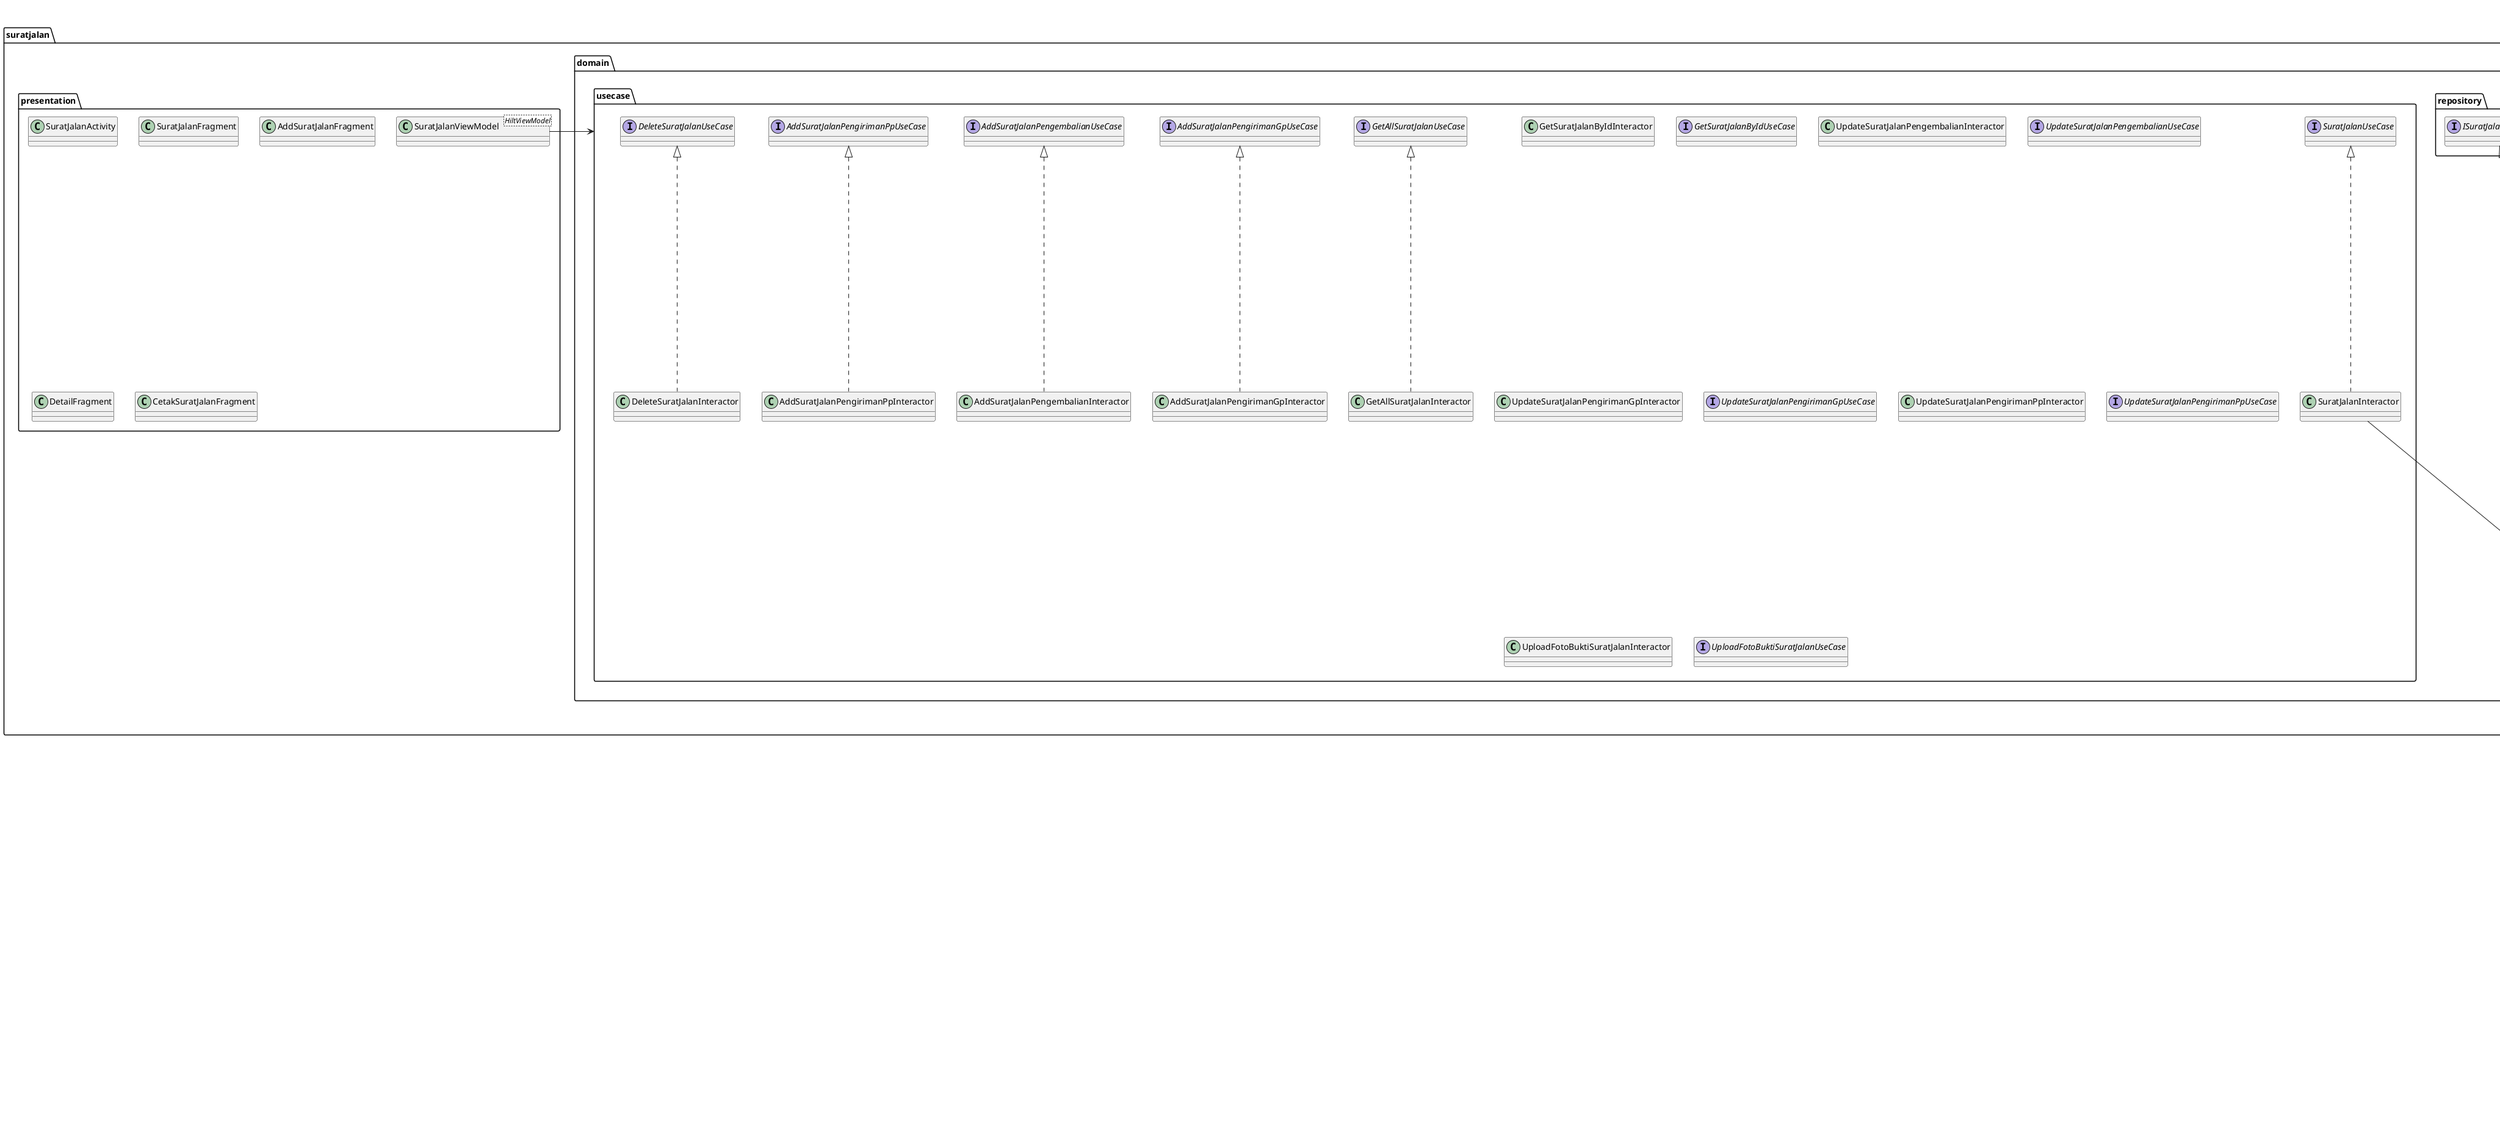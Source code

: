 @startuml
'https://plantuml.com/class-diagram

class suratjalan.domain.usecase.SuratJalanInteractor implements suratjalan.domain.usecase.SuratJalanUseCase
class suratjalan.data.source.remote.SuratJalanRemoteDataSource
interface suratjalan.domain.usecase.SuratJalanUseCase

class suratjalan.domain.usecase.GetAllSuratJalanInteractor implements suratjalan.domain.usecase.GetAllSuratJalanUseCase
interface suratjalan.domain.usecase.GetAllSuratJalanUseCase

class suratjalan.domain.usecase.AddSuratJalanPengirimanGpInteractor implements suratjalan.domain.usecase.AddSuratJalanPengirimanGpUseCase
interface suratjalan.domain.usecase.AddSuratJalanPengirimanGpUseCase

class suratjalan.domain.usecase.AddSuratJalanPengembalianInteractor implements suratjalan.domain.usecase.AddSuratJalanPengembalianUseCase
interface suratjalan.domain.usecase.AddSuratJalanPengembalianUseCase

class suratjalan.domain.usecase.AddSuratJalanPengirimanPpInteractor implements suratjalan.domain.usecase.AddSuratJalanPengirimanPpUseCase
interface suratjalan.domain.usecase.AddSuratJalanPengirimanPpUseCase

class suratjalan.domain.usecase.DeleteSuratJalanInteractor implements suratjalan.domain.usecase.DeleteSuratJalanUseCase
interface suratjalan.domain.usecase.DeleteSuratJalanUseCase

class suratjalan.domain.usecase.GetAllSuratJalanInteractor
interface suratjalan.domain.usecase.GetAllSuratJalanUseCase

class suratjalan.domain.usecase.GetSuratJalanByIdInteractor
interface suratjalan.domain.usecase.GetSuratJalanByIdUseCase

class suratjalan.domain.usecase.UpdateSuratJalanPengembalianInteractor
interface suratjalan.domain.usecase.UpdateSuratJalanPengembalianUseCase

class suratjalan.domain.usecase.UpdateSuratJalanPengirimanGpInteractor
interface suratjalan.domain.usecase.UpdateSuratJalanPengirimanGpUseCase

class suratjalan.domain.usecase.UpdateSuratJalanPengirimanPpInteractor
interface suratjalan.domain.usecase.UpdateSuratJalanPengirimanPpUseCase

class suratjalan.domain.usecase.UploadFotoBuktiSuratJalanInteractor
interface suratjalan.domain.usecase.UploadFotoBuktiSuratJalanUseCase

interface suratjalan.domain.repository.ISuratJalanRepository
interface suratjalan.data.source.remote.network.SuratJalanService
class suratjalan.data.SuratJalanRepository implements suratjalan.domain.repository.ISuratJalanRepository
suratjalan.data.SuratJalanRepository -u> suratjalan.data.source.remote.SuratJalanRemoteDataSource
suratjalan.data.SuratJalanRepository -> suratjalan.data.source.remote.StorageDataSource
suratjalan.domain.usecase.SuratJalanInteractor --d> suratjalan.data.SuratJalanRepository
suratjalan.presentation.SuratJalanViewModel -d> suratjalan.domain.usecase
suratjalan.data.source.remote.SuratJalanRemoteDataSource -l> suratjalan.data.source.remote.network.SuratJalanService
class suratjalan.presentation.SuratJalanViewModel<HiltViewModel>
class suratjalan.presentation.SuratJalanActivity
class suratjalan.presentation.SuratJalanFragment
class suratjalan.presentation.AddSuratJalanFragment
class suratjalan.presentation.DetailFragment
class suratjalan.presentation.CetakSuratJalanFragment


class SuratJalanCreateFragment{
    -binding
    -navController
    -suratJalanViewModel
    -logisticViewModel
    initListener()
    addSuratJalan()
    onNavigationItemSelected()
}

class SessionManager {
    -pref
    -editor
    +KEY_LOGIN
    +KEY_TOKEN
    +KEY_USER_ID
    +KEY_ROLE
    +createLoginSession()
    +logout()
    +isLogin()
    +saveToPreference()
    +getFromPreference()
}

abstract NetworkModule<SingletonComponent> {
    +provideFirebaseReference()
    +provideConnectivityManager()
    +provideOkHttpClient()
    +provideDistanceMatrixService()
    +provideRetrofit()
    +provideApiService()
    +provideAuthService()
    +provideUserService()
    +provideBarangService()
    +provideDeliveryOrderService()
    +provideProyekService()
    +providePerusahaanService()
    +provideGudangService()
    +providePeminjamanService()
    +providePengembalianService()
    +provideAksesBarangService()
    +provideKendaraanService()
    +providePreOrderService()
    +provideSuratJalanService()
}
abstract StorageModule<SingletonComponent> {
    +provideSessionManager()
}

abstract RepositoryModule<SingletonComponent> {
    +provideSuratJalanRepository()
    +provideTourismRepository()
    +provideLogisticRepository()
    +provideLogisticRepository()
    +provideStorageRepository()
    +provideKendaraanRepository()
    +providePeminjamanRepository()
    +providePengembalianRepository()
    +providePerusahaanRepository()
    +provideGudangRepository()
    +provideProyekRepository()
    +provideBarangRepository()
    +provideAksesBarangRepository()
    +provideDeliveryOrderRepository()
}
abstract AppModule<ViewModelComponent> {
    +provideTourismUseCase()
    +provideSuratJalanUseCase()
    +provideAuthUseCase()
    +provideLogisticUseCase()
    +provideStorageUseCase()
    +provideKendaraanUseCase()
    +providePeminjamanUseCase()
    +providePengembalianUseCase()
    +providePerusahaanUseCase()
    +provideGudangUseCase()
    +provideProyekUseCase()
    +provideBarangUseCase()
    +provideAksesBarangUseCase()
    +provideDeliveryOrderUseCase()
    +providePreOrderUseCase()
    +provideUserUseCase()
    +provideDistanceMatrixUseCase()
}

class AuthViewModel<HiltViewModel> {
    +loginResponse
    +messageResponse
    +state
    +loginUser()
    +loginWithPin()
    +register()
    +logout()
}

class UserViewModel<HiltViewModel>{
    +profileResponse
    +ttd
    +messageResponse
    +state
    +getProfile()
    +updateProfile()
    +updatePassword()
    +uploadPhoto()
    +uploadTTD()
    +getTTD()
}

class DeliveryOrderViewModel<HiltViewModel> {
    +state
    +allDeliveryOrderResponse
    +deliveryOrderDetailResponse
    +pantauDeliveryOrderResponse
    +messageResponse
    +getAllDeliveryOrder()
    +getDeliveryOrderById()
    +addDeliveryOrder()
    +deleteDeliveryOrder()
    +changeStatusDeliveryOrder()
    +uploadFotoBukti()
    +pantauDeliveryOrder()
}

class PerusahaanViewModel<HiltViewModel> {
    +state
    +allPerusahaanResponse
    +perusahaanDetailResponse
    +messageResponse
    +getAllPerusahaan()
    +getPerusahaanById()
    +addPerusahaan()
    +deletePerusahaan()
    +updatePerusahaan()
}

class GudangViewModel<HiltViewModel> {
    +state
    +allGudangResponse
    +gudangDetailResponse
    +messageResponse
    +getAllGudang()
    +getGudangById()
    +addGudang()
    +deleteGudang()
    +updateGudang()
    +tempatiGudang()
}

class KendaranViewModel<HiltViewModel> {
    +state
    +allKendaraanResponse
    +kendaraanDetailResponse
    +messageResponse
    +getAllKendaraan()
    +getKendaraanById()
    +addKendaraan()
    +deleteKendaraan()
    +updateKendaraan()
    +hapusPengendara()
}

enum UserRole {
ADMIN
ADMIN_GUDANG
SUPERVISOR
LOGISTIC
PURCHASING
PROJECT_MANAGER
UMUM
}

enum SuratJalanStatus {
    MENUNGGU_KONFIRMASI_DRIVER
    DRIVER_DALAM_PERJALANAN
    SELESAI
}

enum PengembalianStatus {
    MENUNGGU_PENGEMBALIAN
    SEDANG_DIKEMBALIKAN
    SELESAI
}
enum PeminjamanTipe {
    GUDANG_PROYEK
    PROYEK_PROYEK
}
enum SuratJalanTipe {
    PENGIRIMAN_PROYEK_PROYEK
    PENGIRIMAN_GUDANG_PROYEK
    PENGEMBALIAN
}
enum PeminjamanStatus {
    MENUNGGU_AKSES
    AKSES_DITOLAK
    MENUNGGU_PENGIRIMAN
    SEDANG_DIKIRIM
    DIPINJAM
    SELESAI
}

enum PeminjamanDetailStatus {
    MENUNGGU_AKSES
    DIGUNAKAN
    TIDAK_DIGUNAKAN
    DIPINJAM_PROYEK_LAIN
    DIKEMBALIKAN
}

enum BarangTidakHabisPakaiKondisi {
    BARU
    BEKAS
}

enum DeliveryOrderStatus {
    MENUNGGU_KONFIRMASI_ADMIN_GUDANG
    MENUNGGU_KONFIRMASI_DRIVER
    DRIVER_DALAM_PERJALANAN
    SELESAI
}
class SuratJalanViewModel<HiltViewModel> {
    +state
    +allSuratJalanResponse: LiveData<AllSuratJalanResponse>
    +suratJalanDetailResponse: LiveData<AllSuratJalanResponse>
    +pantauSuratJalanResponse
    +messageResponse
    +getAllSuratJalan()
    +getSuratJalanById()
    +addSuratJalanPengirimanPp()
    +addSuratJalanPengembalian()
    +updateSuratJalanPengirimanGp()
    +updateSuratJalanPengirimanGp()
    +updateSuratJalanPengembalian()
    +deleteSuratJalan()
    +markCompleteSuratJalan()
    +uploadFotoBukti()
    +pantauSuratJalan()
    +telusuriSuratJalan()
}
@enduml